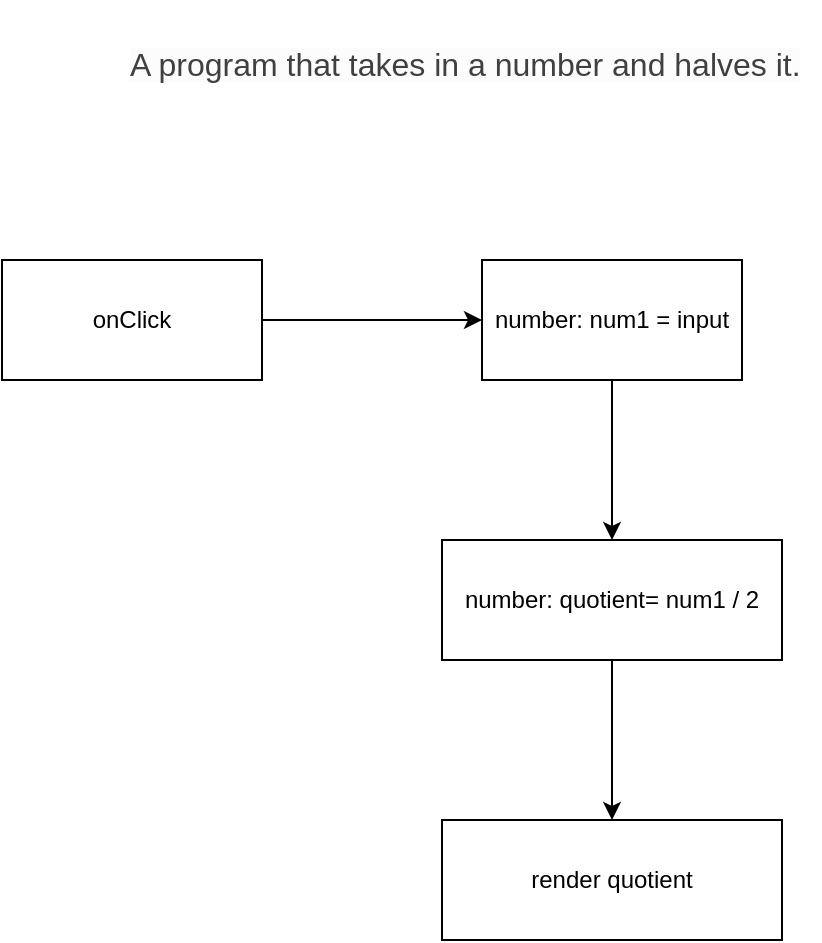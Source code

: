 <mxfile version="12.9.6" type="device"><diagram id="C5RBs43oDa-KdzZeNtuy" name="Page-1"><mxGraphModel dx="1102" dy="565" grid="1" gridSize="10" guides="1" tooltips="1" connect="1" arrows="1" fold="1" page="1" pageScale="1" pageWidth="827" pageHeight="1169" math="0" shadow="0"><root><mxCell id="WIyWlLk6GJQsqaUBKTNV-0"/><mxCell id="WIyWlLk6GJQsqaUBKTNV-1" parent="WIyWlLk6GJQsqaUBKTNV-0"/><mxCell id="U6zxBpG_ju7mEsvuPWCH-2" value="onClick" style="rounded=0;whiteSpace=wrap;html=1;" vertex="1" parent="WIyWlLk6GJQsqaUBKTNV-1"><mxGeometry x="180" y="200" width="130" height="60" as="geometry"/></mxCell><mxCell id="U6zxBpG_ju7mEsvuPWCH-7" value="&lt;h1&gt;&lt;span style=&quot;color: rgb(64 , 64 , 64) ; font-family: &amp;#34;lato&amp;#34; , , &amp;#34;helvetica neue&amp;#34; , &amp;#34;arial&amp;#34; , sans-serif ; font-size: 16px ; font-weight: 400 ; background-color: rgb(252 , 252 , 252)&quot;&gt;A program that takes in a number and halves it.&lt;/span&gt;&lt;br&gt;&lt;/h1&gt;" style="text;html=1;strokeColor=none;fillColor=none;spacing=5;spacingTop=-20;whiteSpace=wrap;overflow=hidden;rounded=0;" vertex="1" parent="WIyWlLk6GJQsqaUBKTNV-1"><mxGeometry x="239" y="80" width="350" height="40" as="geometry"/></mxCell><mxCell id="U6zxBpG_ju7mEsvuPWCH-8" value="" style="endArrow=classic;html=1;exitX=1;exitY=0.5;exitDx=0;exitDy=0;" edge="1" parent="WIyWlLk6GJQsqaUBKTNV-1" source="U6zxBpG_ju7mEsvuPWCH-2"><mxGeometry width="50" height="50" relative="1" as="geometry"><mxPoint x="320" y="230" as="sourcePoint"/><mxPoint x="420" y="230" as="targetPoint"/><Array as="points"><mxPoint x="370" y="230"/></Array></mxGeometry></mxCell><mxCell id="U6zxBpG_ju7mEsvuPWCH-9" value="number: num1 = input" style="rounded=0;whiteSpace=wrap;html=1;" vertex="1" parent="WIyWlLk6GJQsqaUBKTNV-1"><mxGeometry x="420" y="200" width="130" height="60" as="geometry"/></mxCell><mxCell id="U6zxBpG_ju7mEsvuPWCH-10" value="" style="endArrow=classic;html=1;exitX=0.5;exitY=1;exitDx=0;exitDy=0;" edge="1" parent="WIyWlLk6GJQsqaUBKTNV-1" source="U6zxBpG_ju7mEsvuPWCH-9"><mxGeometry width="50" height="50" relative="1" as="geometry"><mxPoint x="400" y="340" as="sourcePoint"/><mxPoint x="485" y="340" as="targetPoint"/><Array as="points"/></mxGeometry></mxCell><mxCell id="U6zxBpG_ju7mEsvuPWCH-13" value="" style="edgeStyle=orthogonalEdgeStyle;rounded=0;orthogonalLoop=1;jettySize=auto;html=1;" edge="1" parent="WIyWlLk6GJQsqaUBKTNV-1" source="U6zxBpG_ju7mEsvuPWCH-11" target="U6zxBpG_ju7mEsvuPWCH-12"><mxGeometry relative="1" as="geometry"/></mxCell><mxCell id="U6zxBpG_ju7mEsvuPWCH-11" value="number: quotient= num1 / 2" style="rounded=0;whiteSpace=wrap;html=1;" vertex="1" parent="WIyWlLk6GJQsqaUBKTNV-1"><mxGeometry x="400" y="340" width="170" height="60" as="geometry"/></mxCell><mxCell id="U6zxBpG_ju7mEsvuPWCH-12" value="render quotient" style="rounded=0;whiteSpace=wrap;html=1;" vertex="1" parent="WIyWlLk6GJQsqaUBKTNV-1"><mxGeometry x="400" y="480" width="170" height="60" as="geometry"/></mxCell></root></mxGraphModel></diagram></mxfile>